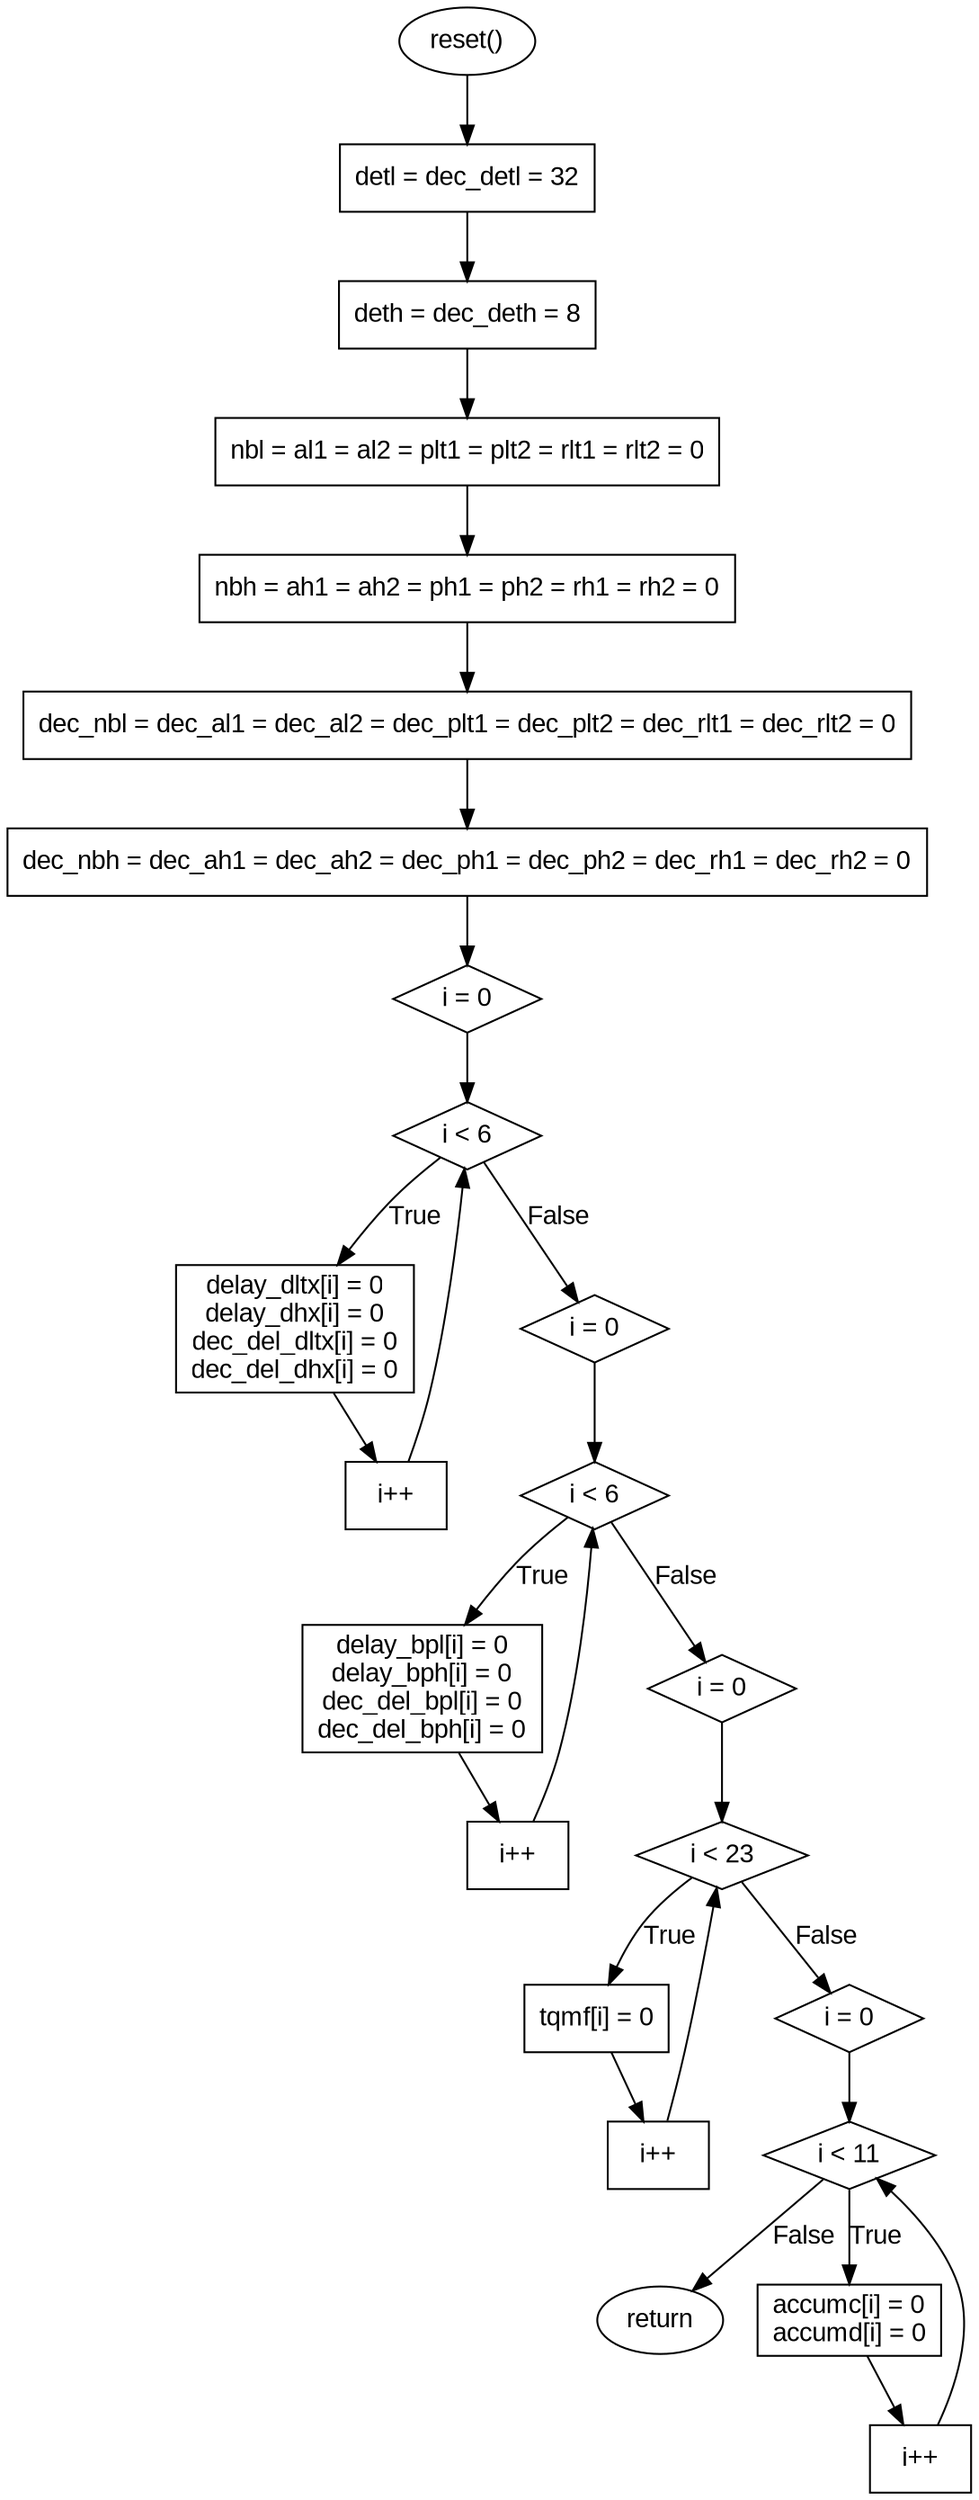 digraph reset {
    rankdir=TB;
    node [shape=box, fontname=Arial];
    edge [fontname=Arial];

    start [label="reset()", shape=ellipse];
    end [label="return", shape=ellipse];
    init_detl [label="detl = dec_detl = 32"];
    init_deth [label="deth = dec_deth = 8"];
    init_nbl_al [label="nbl = al1 = al2 = plt1 = plt2 = rlt1 = rlt2 = 0"];
    init_nbh_ah [label="nbh = ah1 = ah2 = ph1 = ph2 = rh1 = rh2 = 0"];
    init_dec_nbl_al [label="dec_nbl = dec_al1 = dec_al2 = dec_plt1 = dec_plt2 = dec_rlt1 = dec_rlt2 = 0"];
    init_dec_nbh_ah [label="dec_nbh = dec_ah1 = dec_ah2 = dec_ph1 = dec_ph2 = dec_rh1 = dec_rh2 = 0"];
    loop1_init [label="i = 0", shape=diamond];
    loop1_cond [label="i < 6", shape=diamond];
    loop1_body [label="delay_dltx[i] = 0\ndelay_dhx[i] = 0\ndec_del_dltx[i] = 0\ndec_del_dhx[i] = 0"];
    loop1_inc [label="i++"];
    loop2_init [label="i = 0", shape=diamond];
    loop2_cond [label="i < 6", shape=diamond];
    loop2_body [label="delay_bpl[i] = 0\ndelay_bph[i] = 0\ndec_del_bpl[i] = 0\ndec_del_bph[i] = 0"];
    loop2_inc [label="i++"];
    loop3_init [label="i = 0", shape=diamond];
    loop3_cond [label="i < 23", shape=diamond];
    loop3_body [label="tqmf[i] = 0"];
    loop3_inc [label="i++"];
    loop4_init [label="i = 0", shape=diamond];
    loop4_cond [label="i < 11", shape=diamond];
    loop4_body [label="accumc[i] = 0\naccumd[i] = 0"];
    loop4_inc [label="i++"];

    start -> init_detl;
    init_detl -> init_deth;
    init_deth -> init_nbl_al;
    init_nbl_al -> init_nbh_ah;
    init_nbh_ah -> init_dec_nbl_al;
    init_dec_nbl_al -> init_dec_nbh_ah;
    init_dec_nbh_ah -> loop1_init;
    
    loop1_init -> loop1_cond;
    loop1_cond -> loop1_body [label="True"];
    loop1_cond -> loop2_init [label="False"];
    loop1_body -> loop1_inc;
    loop1_inc -> loop1_cond;
    
    loop2_init -> loop2_cond;
    loop2_cond -> loop2_body [label="True"];
    loop2_cond -> loop3_init [label="False"];
    loop2_body -> loop2_inc;
    loop2_inc -> loop2_cond;
    
    loop3_init -> loop3_cond;
    loop3_cond -> loop3_body [label="True"];
    loop3_cond -> loop4_init [label="False"];
    loop3_body -> loop3_inc;
    loop3_inc -> loop3_cond;
    
    loop4_init -> loop4_cond;
    loop4_cond -> loop4_body [label="True"];
    loop4_cond -> end [label="False"];
    loop4_body -> loop4_inc;
    loop4_inc -> loop4_cond;
}